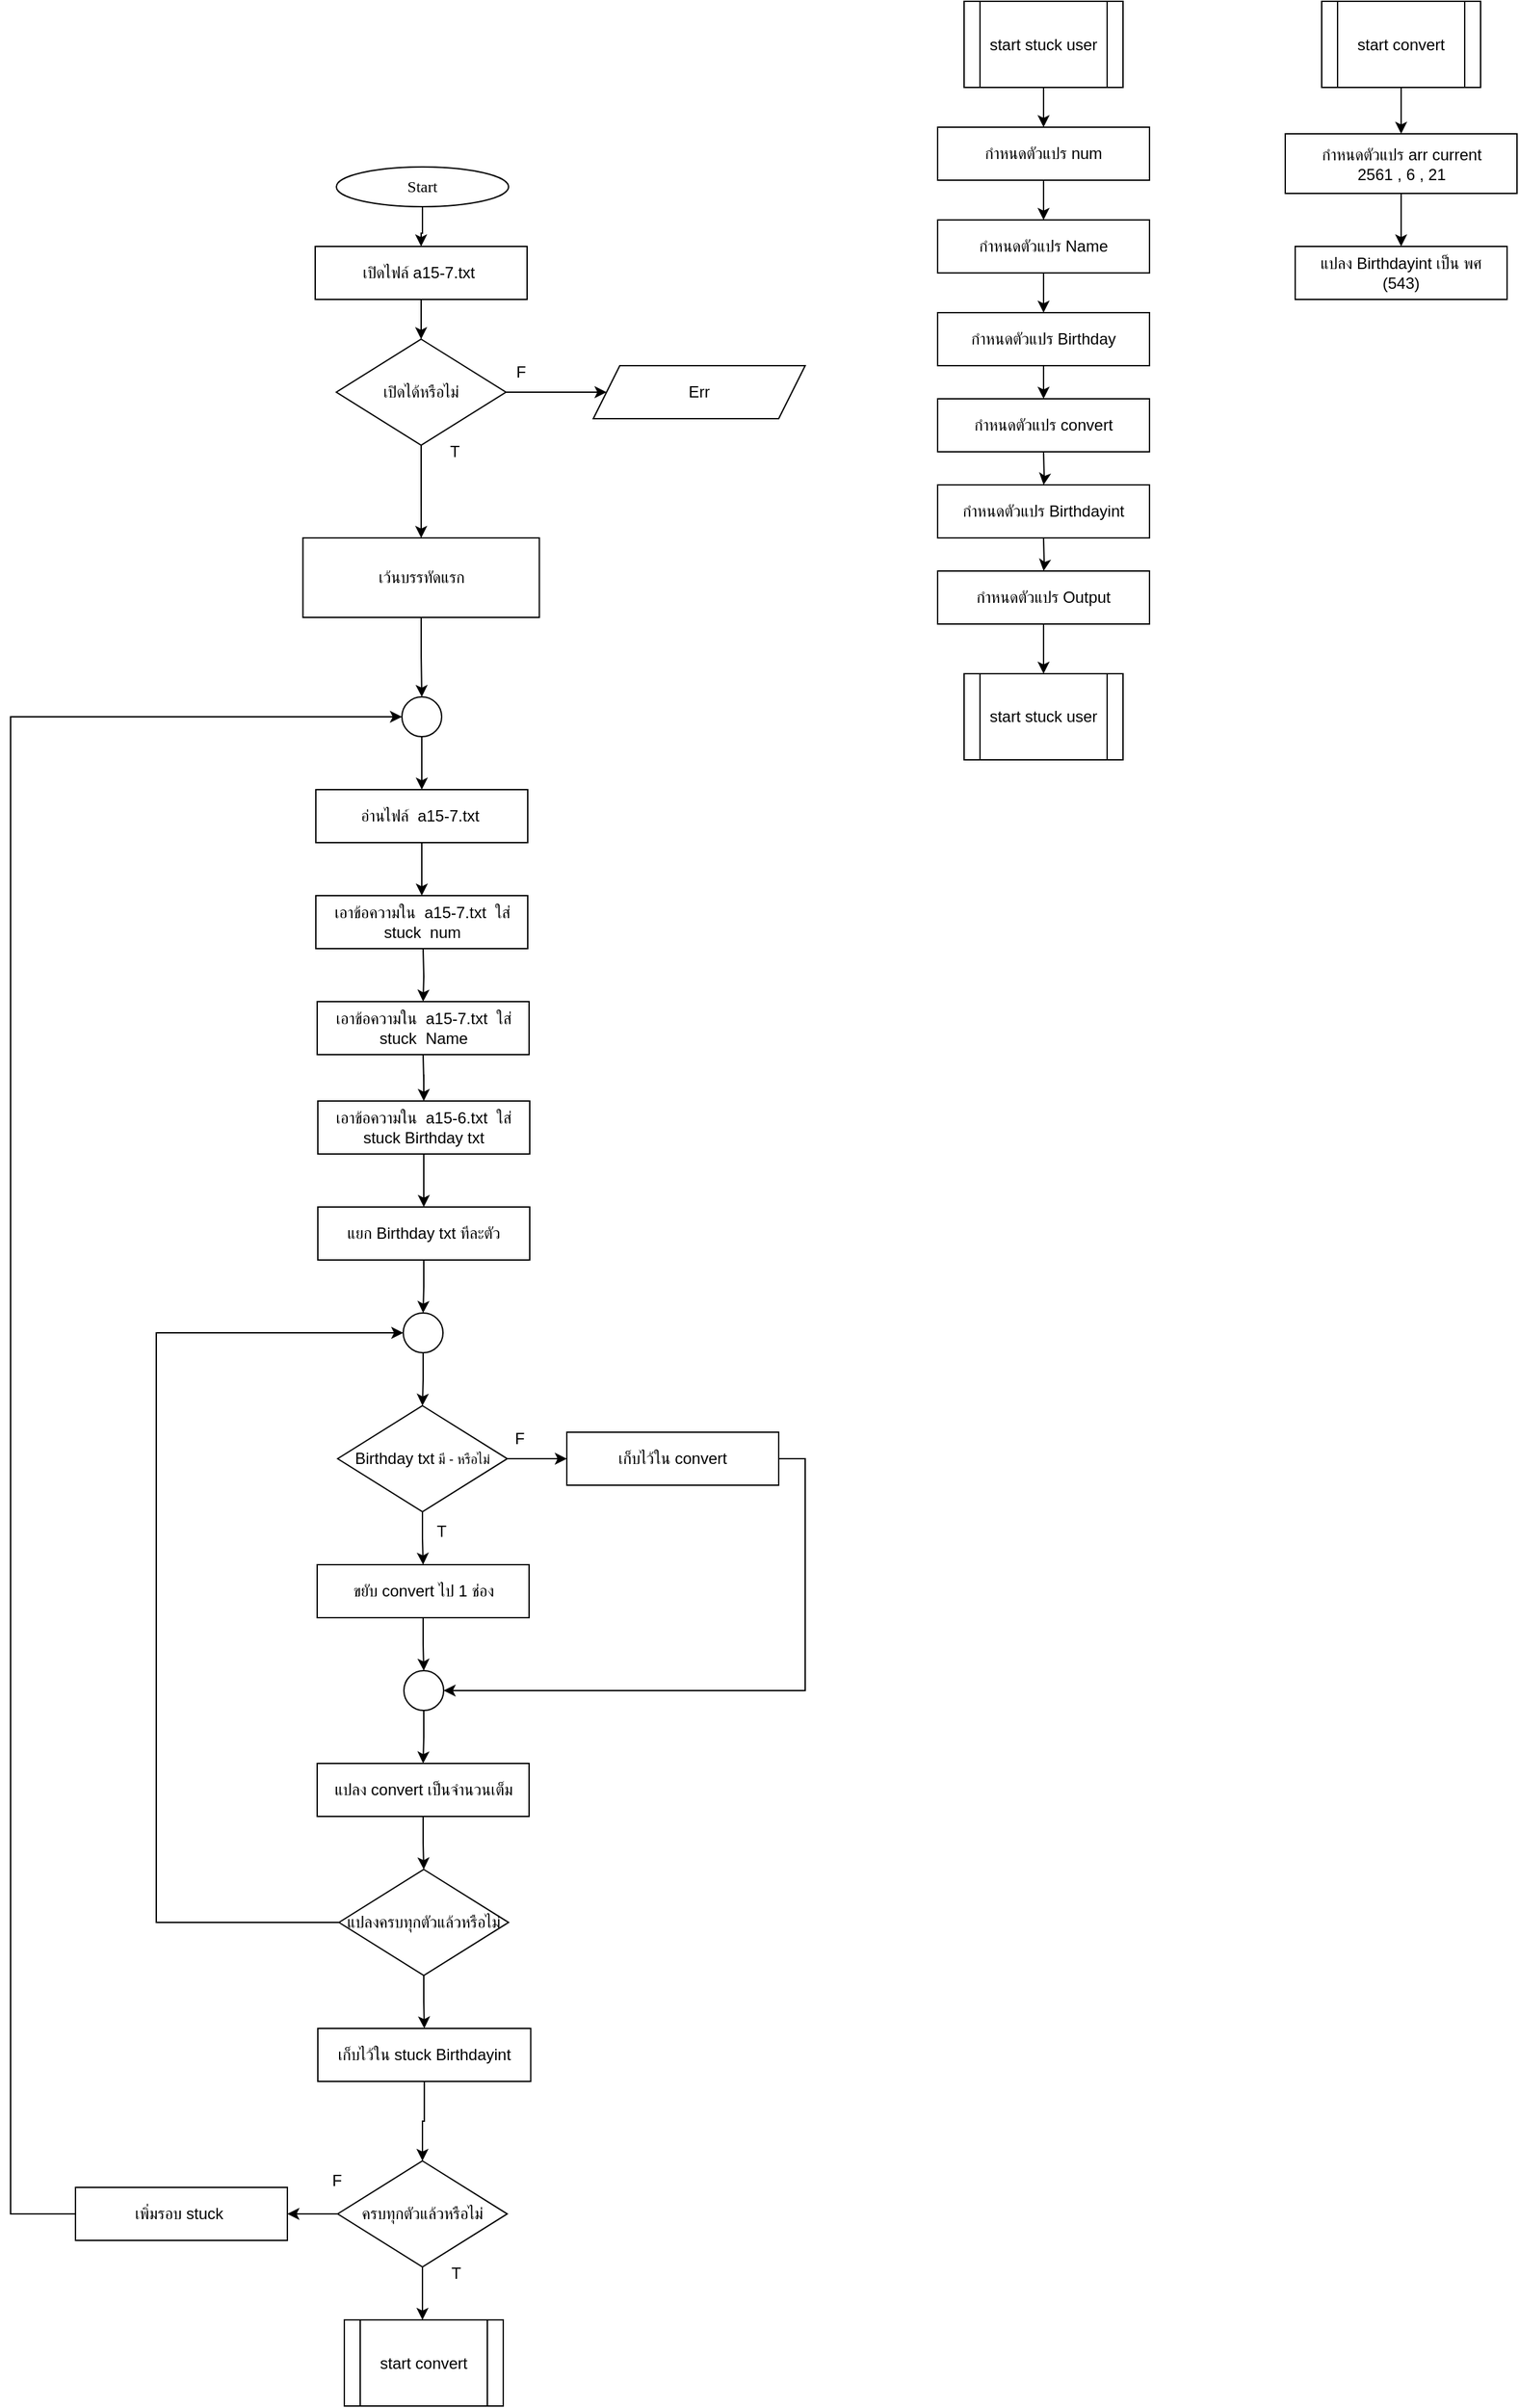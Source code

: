 <mxfile version="25.0.3">
  <diagram name="Page-1" id="mw299rPhLPCByi8XiqZ0">
    <mxGraphModel dx="1346" dy="1369" grid="1" gridSize="10" guides="1" tooltips="1" connect="1" arrows="1" fold="1" page="1" pageScale="1" pageWidth="850" pageHeight="1100" math="0" shadow="0">
      <root>
        <mxCell id="0" />
        <mxCell id="1" parent="0" />
        <mxCell id="AAZVMAnwfbZu5u0q_cqS-1" value="" style="edgeStyle=orthogonalEdgeStyle;rounded=0;orthogonalLoop=1;jettySize=auto;html=1;" parent="1" source="AAZVMAnwfbZu5u0q_cqS-2" target="AAZVMAnwfbZu5u0q_cqS-4" edge="1">
          <mxGeometry relative="1" as="geometry" />
        </mxCell>
        <mxCell id="AAZVMAnwfbZu5u0q_cqS-2" value="&lt;font data-font-src=&quot;https://fonts.googleapis.com/css?family=Sarabun&quot; face=&quot;Sarabun&quot;&gt;Start&lt;/font&gt;" style="ellipse;whiteSpace=wrap;html=1;" parent="1" vertex="1">
          <mxGeometry x="-424.0" y="-955" width="130" height="30" as="geometry" />
        </mxCell>
        <mxCell id="AAZVMAnwfbZu5u0q_cqS-3" value="" style="edgeStyle=orthogonalEdgeStyle;rounded=0;orthogonalLoop=1;jettySize=auto;html=1;" parent="1" source="AAZVMAnwfbZu5u0q_cqS-4" target="AAZVMAnwfbZu5u0q_cqS-6" edge="1">
          <mxGeometry relative="1" as="geometry" />
        </mxCell>
        <mxCell id="AAZVMAnwfbZu5u0q_cqS-4" value="เปิดไฟล์&amp;nbsp;a15-7.txt&amp;nbsp;&lt;span style=&quot;color: rgba(0, 0, 0, 0); font-family: monospace; font-size: 0px; text-align: start; text-wrap-mode: nowrap;&quot;&gt;%3CmxGraphModel%3E%3Croot%3E%3CmxCell%20id%3D%220%22%2F%3E%3CmxCell%20id%3D%221%22%20parent%3D%220%22%2F%3E%3CmxCell%20id%3D%222%22%20value%3D%22%E0%B8%81%E0%B8%B3%E0%B8%AB%E0%B8%99%E0%B8%94%E0%B8%95%E0%B8%B1%E0%B8%A7%E0%B9%81%E0%B8%9B%E0%B8%A3%20arr%22%20style%3D%22rounded%3D0%3BwhiteSpace%3Dwrap%3Bhtml%3D1%3B%22%20vertex%3D%221%22%20parent%3D%221%22%3E%3CmxGeometry%20x%3D%22-680%22%20y%3D%22-980%22%20width%3D%22160%22%20height%3D%2240%22%20as%3D%22geometry%22%2F%3E%3C%2FmxCell%3E%3C%2Froot%3E%3C%2FmxGraphModel%3E&lt;/span&gt;" style="rounded=0;whiteSpace=wrap;html=1;" parent="1" vertex="1">
          <mxGeometry x="-440" y="-895" width="160" height="40" as="geometry" />
        </mxCell>
        <mxCell id="AAZVMAnwfbZu5u0q_cqS-5" value="" style="edgeStyle=orthogonalEdgeStyle;rounded=0;orthogonalLoop=1;jettySize=auto;html=1;" parent="1" source="AAZVMAnwfbZu5u0q_cqS-6" target="AAZVMAnwfbZu5u0q_cqS-10" edge="1">
          <mxGeometry relative="1" as="geometry" />
        </mxCell>
        <mxCell id="AAZVMAnwfbZu5u0q_cqS-83" value="" style="edgeStyle=orthogonalEdgeStyle;rounded=0;orthogonalLoop=1;jettySize=auto;html=1;" parent="1" source="AAZVMAnwfbZu5u0q_cqS-6" target="AAZVMAnwfbZu5u0q_cqS-80" edge="1">
          <mxGeometry relative="1" as="geometry" />
        </mxCell>
        <mxCell id="AAZVMAnwfbZu5u0q_cqS-6" value="เปิดได้หรือไม่" style="rhombus;whiteSpace=wrap;html=1;" parent="1" vertex="1">
          <mxGeometry x="-424" y="-825" width="128" height="80" as="geometry" />
        </mxCell>
        <mxCell id="AAZVMAnwfbZu5u0q_cqS-7" value="" style="edgeStyle=orthogonalEdgeStyle;rounded=0;orthogonalLoop=1;jettySize=auto;html=1;" parent="1" source="AAZVMAnwfbZu5u0q_cqS-8" target="AAZVMAnwfbZu5u0q_cqS-16" edge="1">
          <mxGeometry relative="1" as="geometry" />
        </mxCell>
        <mxCell id="AAZVMAnwfbZu5u0q_cqS-8" value="อ่านไฟล์&amp;nbsp;&amp;nbsp;a15-7.txt&amp;nbsp;" style="rounded=0;whiteSpace=wrap;html=1;" parent="1" vertex="1">
          <mxGeometry x="-439.5" y="-485" width="160" height="40" as="geometry" />
        </mxCell>
        <mxCell id="AAZVMAnwfbZu5u0q_cqS-10" value="Err" style="rounded=0;whiteSpace=wrap;html=1;shape=parallelogram;perimeter=parallelogramPerimeter;fixedSize=1;" parent="1" vertex="1">
          <mxGeometry x="-230" y="-805" width="160" height="40" as="geometry" />
        </mxCell>
        <mxCell id="AAZVMAnwfbZu5u0q_cqS-12" value="T" style="text;html=1;align=center;verticalAlign=middle;resizable=0;points=[];autosize=1;strokeColor=none;fillColor=none;" parent="1" vertex="1">
          <mxGeometry x="-350" y="-755" width="30" height="30" as="geometry" />
        </mxCell>
        <mxCell id="AAZVMAnwfbZu5u0q_cqS-13" value="F" style="text;html=1;align=center;verticalAlign=middle;resizable=0;points=[];autosize=1;strokeColor=none;fillColor=none;" parent="1" vertex="1">
          <mxGeometry x="-300" y="-815" width="30" height="30" as="geometry" />
        </mxCell>
        <mxCell id="AAZVMAnwfbZu5u0q_cqS-14" value="" style="edgeStyle=orthogonalEdgeStyle;rounded=0;orthogonalLoop=1;jettySize=auto;html=1;" parent="1" source="AAZVMAnwfbZu5u0q_cqS-15" target="AAZVMAnwfbZu5u0q_cqS-8" edge="1">
          <mxGeometry relative="1" as="geometry" />
        </mxCell>
        <mxCell id="AAZVMAnwfbZu5u0q_cqS-15" value="" style="ellipse;whiteSpace=wrap;html=1;aspect=fixed;" parent="1" vertex="1">
          <mxGeometry x="-374.5" y="-555" width="30" height="30" as="geometry" />
        </mxCell>
        <mxCell id="AAZVMAnwfbZu5u0q_cqS-16" value="เอาข้อความใน&amp;nbsp;&amp;nbsp;a15-7.txt&amp;nbsp; ใส่ stuck&amp;nbsp; num" style="rounded=0;whiteSpace=wrap;html=1;" parent="1" vertex="1">
          <mxGeometry x="-439.5" y="-405" width="160" height="40" as="geometry" />
        </mxCell>
        <mxCell id="AAZVMAnwfbZu5u0q_cqS-17" value="" style="edgeStyle=orthogonalEdgeStyle;rounded=0;orthogonalLoop=1;jettySize=auto;html=1;" parent="1" target="AAZVMAnwfbZu5u0q_cqS-18" edge="1">
          <mxGeometry relative="1" as="geometry">
            <mxPoint x="-358.5" y="-365" as="sourcePoint" />
          </mxGeometry>
        </mxCell>
        <mxCell id="AAZVMAnwfbZu5u0q_cqS-18" value="เอาข้อความใน&amp;nbsp;&amp;nbsp;a15-7.txt&amp;nbsp; ใส่ stuck&amp;nbsp; Name" style="rounded=0;whiteSpace=wrap;html=1;" parent="1" vertex="1">
          <mxGeometry x="-438.5" y="-325" width="160" height="40" as="geometry" />
        </mxCell>
        <mxCell id="AAZVMAnwfbZu5u0q_cqS-19" value="" style="edgeStyle=orthogonalEdgeStyle;rounded=0;orthogonalLoop=1;jettySize=auto;html=1;" parent="1" target="AAZVMAnwfbZu5u0q_cqS-20" edge="1">
          <mxGeometry relative="1" as="geometry">
            <mxPoint x="-358.5" y="-285" as="sourcePoint" />
          </mxGeometry>
        </mxCell>
        <mxCell id="AAZVMAnwfbZu5u0q_cqS-85" value="" style="edgeStyle=orthogonalEdgeStyle;rounded=0;orthogonalLoop=1;jettySize=auto;html=1;" parent="1" source="AAZVMAnwfbZu5u0q_cqS-20" target="AAZVMAnwfbZu5u0q_cqS-84" edge="1">
          <mxGeometry relative="1" as="geometry" />
        </mxCell>
        <mxCell id="AAZVMAnwfbZu5u0q_cqS-20" value="เอาข้อความใน&amp;nbsp;&amp;nbsp;a15-6.txt&amp;nbsp; ใส่ stuck&amp;nbsp;Birthday txt" style="rounded=0;whiteSpace=wrap;html=1;" parent="1" vertex="1">
          <mxGeometry x="-438" y="-250" width="160" height="40" as="geometry" />
        </mxCell>
        <mxCell id="AAZVMAnwfbZu5u0q_cqS-24" value="" style="edgeStyle=orthogonalEdgeStyle;rounded=0;orthogonalLoop=1;jettySize=auto;html=1;" parent="1" source="AAZVMAnwfbZu5u0q_cqS-26" target="AAZVMAnwfbZu5u0q_cqS-32" edge="1">
          <mxGeometry relative="1" as="geometry" />
        </mxCell>
        <mxCell id="AAZVMAnwfbZu5u0q_cqS-25" style="edgeStyle=orthogonalEdgeStyle;rounded=0;orthogonalLoop=1;jettySize=auto;html=1;entryX=0.5;entryY=0;entryDx=0;entryDy=0;" parent="1" source="AAZVMAnwfbZu5u0q_cqS-26" edge="1">
          <mxGeometry relative="1" as="geometry">
            <mxPoint x="-359" y="670" as="targetPoint" />
          </mxGeometry>
        </mxCell>
        <mxCell id="AAZVMAnwfbZu5u0q_cqS-26" value="ครบทุกตัวแล้วหรือไม่" style="rhombus;whiteSpace=wrap;html=1;" parent="1" vertex="1">
          <mxGeometry x="-423" y="550" width="128" height="80" as="geometry" />
        </mxCell>
        <mxCell id="AAZVMAnwfbZu5u0q_cqS-115" style="edgeStyle=orthogonalEdgeStyle;rounded=0;orthogonalLoop=1;jettySize=auto;html=1;entryX=0;entryY=0.5;entryDx=0;entryDy=0;" parent="1" source="AAZVMAnwfbZu5u0q_cqS-32" target="AAZVMAnwfbZu5u0q_cqS-15" edge="1">
          <mxGeometry relative="1" as="geometry">
            <Array as="points">
              <mxPoint x="-670" y="590" />
              <mxPoint x="-670" y="-540" />
            </Array>
          </mxGeometry>
        </mxCell>
        <mxCell id="AAZVMAnwfbZu5u0q_cqS-32" value="เพิ่มรอบ stuck&amp;nbsp;" style="rounded=0;whiteSpace=wrap;html=1;" parent="1" vertex="1">
          <mxGeometry x="-621" y="570" width="160" height="40" as="geometry" />
        </mxCell>
        <mxCell id="AAZVMAnwfbZu5u0q_cqS-33" value="T" style="text;html=1;align=center;verticalAlign=middle;resizable=0;points=[];autosize=1;strokeColor=none;fillColor=none;" parent="1" vertex="1">
          <mxGeometry x="-349" y="620" width="30" height="30" as="geometry" />
        </mxCell>
        <mxCell id="AAZVMAnwfbZu5u0q_cqS-34" value="F" style="text;html=1;align=center;verticalAlign=middle;resizable=0;points=[];autosize=1;strokeColor=none;fillColor=none;" parent="1" vertex="1">
          <mxGeometry x="-439" y="550" width="30" height="30" as="geometry" />
        </mxCell>
        <mxCell id="AAZVMAnwfbZu5u0q_cqS-61" value="" style="edgeStyle=orthogonalEdgeStyle;rounded=0;orthogonalLoop=1;jettySize=auto;html=1;" parent="1" source="AAZVMAnwfbZu5u0q_cqS-62" target="AAZVMAnwfbZu5u0q_cqS-64" edge="1">
          <mxGeometry relative="1" as="geometry" />
        </mxCell>
        <mxCell id="AAZVMAnwfbZu5u0q_cqS-62" value="start stuck user" style="shape=process;whiteSpace=wrap;html=1;backgroundOutline=1;" parent="1" vertex="1">
          <mxGeometry x="50" y="-1080" width="120" height="65" as="geometry" />
        </mxCell>
        <mxCell id="AAZVMAnwfbZu5u0q_cqS-63" value="" style="edgeStyle=orthogonalEdgeStyle;rounded=0;orthogonalLoop=1;jettySize=auto;html=1;" parent="1" source="AAZVMAnwfbZu5u0q_cqS-64" target="AAZVMAnwfbZu5u0q_cqS-66" edge="1">
          <mxGeometry relative="1" as="geometry" />
        </mxCell>
        <mxCell id="AAZVMAnwfbZu5u0q_cqS-64" value="กำหนดตัวแปร num" style="rounded=0;whiteSpace=wrap;html=1;" parent="1" vertex="1">
          <mxGeometry x="30" y="-985" width="160" height="40" as="geometry" />
        </mxCell>
        <mxCell id="AAZVMAnwfbZu5u0q_cqS-65" value="" style="edgeStyle=orthogonalEdgeStyle;rounded=0;orthogonalLoop=1;jettySize=auto;html=1;" parent="1" source="AAZVMAnwfbZu5u0q_cqS-66" target="AAZVMAnwfbZu5u0q_cqS-69" edge="1">
          <mxGeometry relative="1" as="geometry" />
        </mxCell>
        <mxCell id="AAZVMAnwfbZu5u0q_cqS-66" value="กำหนดตัวแปร Name" style="rounded=0;whiteSpace=wrap;html=1;" parent="1" vertex="1">
          <mxGeometry x="30" y="-915" width="160" height="40" as="geometry" />
        </mxCell>
        <mxCell id="AAZVMAnwfbZu5u0q_cqS-68" value="" style="edgeStyle=orthogonalEdgeStyle;rounded=0;orthogonalLoop=1;jettySize=auto;html=1;" parent="1" source="AAZVMAnwfbZu5u0q_cqS-69" target="AAZVMAnwfbZu5u0q_cqS-73" edge="1">
          <mxGeometry relative="1" as="geometry" />
        </mxCell>
        <mxCell id="AAZVMAnwfbZu5u0q_cqS-69" value="กำหนดตัวแปร Birthday" style="rounded=0;whiteSpace=wrap;html=1;" parent="1" vertex="1">
          <mxGeometry x="30" y="-845" width="160" height="40" as="geometry" />
        </mxCell>
        <mxCell id="AAZVMAnwfbZu5u0q_cqS-73" value="กำหนดตัวแปร convert" style="rounded=0;whiteSpace=wrap;html=1;" parent="1" vertex="1">
          <mxGeometry x="30" y="-780" width="160" height="40" as="geometry" />
        </mxCell>
        <mxCell id="AAZVMAnwfbZu5u0q_cqS-74" value="" style="edgeStyle=orthogonalEdgeStyle;rounded=0;orthogonalLoop=1;jettySize=auto;html=1;" parent="1" target="AAZVMAnwfbZu5u0q_cqS-75" edge="1">
          <mxGeometry relative="1" as="geometry">
            <mxPoint x="110" y="-740" as="sourcePoint" />
          </mxGeometry>
        </mxCell>
        <mxCell id="AAZVMAnwfbZu5u0q_cqS-75" value="กำหนดตัวแปร Birthdayint" style="rounded=0;whiteSpace=wrap;html=1;" parent="1" vertex="1">
          <mxGeometry x="30" y="-715" width="160" height="40" as="geometry" />
        </mxCell>
        <mxCell id="AAZVMAnwfbZu5u0q_cqS-79" value="" style="edgeStyle=orthogonalEdgeStyle;rounded=0;orthogonalLoop=1;jettySize=auto;html=1;" parent="1" source="AAZVMAnwfbZu5u0q_cqS-76" target="AAZVMAnwfbZu5u0q_cqS-78" edge="1">
          <mxGeometry relative="1" as="geometry" />
        </mxCell>
        <mxCell id="AAZVMAnwfbZu5u0q_cqS-76" value="กำหนดตัวแปร Output" style="rounded=0;whiteSpace=wrap;html=1;" parent="1" vertex="1">
          <mxGeometry x="30" y="-650" width="160" height="40" as="geometry" />
        </mxCell>
        <mxCell id="AAZVMAnwfbZu5u0q_cqS-77" value="" style="edgeStyle=orthogonalEdgeStyle;rounded=0;orthogonalLoop=1;jettySize=auto;html=1;" parent="1" target="AAZVMAnwfbZu5u0q_cqS-76" edge="1">
          <mxGeometry relative="1" as="geometry">
            <mxPoint x="110" y="-675" as="sourcePoint" />
          </mxGeometry>
        </mxCell>
        <mxCell id="AAZVMAnwfbZu5u0q_cqS-78" value="start stuck user" style="shape=process;whiteSpace=wrap;html=1;backgroundOutline=1;" parent="1" vertex="1">
          <mxGeometry x="50" y="-572.5" width="120" height="65" as="geometry" />
        </mxCell>
        <mxCell id="AAZVMAnwfbZu5u0q_cqS-81" value="" style="edgeStyle=orthogonalEdgeStyle;rounded=0;orthogonalLoop=1;jettySize=auto;html=1;" parent="1" source="AAZVMAnwfbZu5u0q_cqS-80" target="AAZVMAnwfbZu5u0q_cqS-15" edge="1">
          <mxGeometry relative="1" as="geometry" />
        </mxCell>
        <mxCell id="AAZVMAnwfbZu5u0q_cqS-80" value="เว้นบรรทัดแรก" style="rounded=0;whiteSpace=wrap;html=1;" parent="1" vertex="1">
          <mxGeometry x="-449.25" y="-675" width="178.5" height="60" as="geometry" />
        </mxCell>
        <mxCell id="AAZVMAnwfbZu5u0q_cqS-114" value="" style="edgeStyle=orthogonalEdgeStyle;rounded=0;orthogonalLoop=1;jettySize=auto;html=1;" parent="1" source="AAZVMAnwfbZu5u0q_cqS-84" target="AAZVMAnwfbZu5u0q_cqS-109" edge="1">
          <mxGeometry relative="1" as="geometry" />
        </mxCell>
        <mxCell id="AAZVMAnwfbZu5u0q_cqS-84" value="แยก Birthday txt ทีละตัว" style="rounded=0;whiteSpace=wrap;html=1;" parent="1" vertex="1">
          <mxGeometry x="-438" y="-170" width="160" height="40" as="geometry" />
        </mxCell>
        <mxCell id="AAZVMAnwfbZu5u0q_cqS-89" value="" style="edgeStyle=orthogonalEdgeStyle;rounded=0;orthogonalLoop=1;jettySize=auto;html=1;" parent="1" source="AAZVMAnwfbZu5u0q_cqS-86" target="AAZVMAnwfbZu5u0q_cqS-88" edge="1">
          <mxGeometry relative="1" as="geometry" />
        </mxCell>
        <mxCell id="AAZVMAnwfbZu5u0q_cqS-91" value="" style="edgeStyle=orthogonalEdgeStyle;rounded=0;orthogonalLoop=1;jettySize=auto;html=1;" parent="1" source="AAZVMAnwfbZu5u0q_cqS-86" target="AAZVMAnwfbZu5u0q_cqS-90" edge="1">
          <mxGeometry relative="1" as="geometry" />
        </mxCell>
        <mxCell id="AAZVMAnwfbZu5u0q_cqS-86" value="Birthday txt&lt;span style=&quot;font-size: 10px;&quot;&gt;&amp;nbsp;มี - หรือไม่&lt;/span&gt;" style="rhombus;whiteSpace=wrap;html=1;" parent="1" vertex="1">
          <mxGeometry x="-423" y="-20" width="128" height="80" as="geometry" />
        </mxCell>
        <mxCell id="AAZVMAnwfbZu5u0q_cqS-97" style="edgeStyle=orthogonalEdgeStyle;rounded=0;orthogonalLoop=1;jettySize=auto;html=1;entryX=1;entryY=0.5;entryDx=0;entryDy=0;" parent="1" source="AAZVMAnwfbZu5u0q_cqS-88" target="AAZVMAnwfbZu5u0q_cqS-94" edge="1">
          <mxGeometry relative="1" as="geometry">
            <Array as="points">
              <mxPoint x="-70" y="20" />
              <mxPoint x="-70" y="195" />
            </Array>
          </mxGeometry>
        </mxCell>
        <mxCell id="AAZVMAnwfbZu5u0q_cqS-88" value="เก็บไว้ใน convert" style="rounded=0;whiteSpace=wrap;html=1;" parent="1" vertex="1">
          <mxGeometry x="-250" width="160" height="40" as="geometry" />
        </mxCell>
        <mxCell id="AAZVMAnwfbZu5u0q_cqS-95" value="" style="edgeStyle=orthogonalEdgeStyle;rounded=0;orthogonalLoop=1;jettySize=auto;html=1;" parent="1" source="AAZVMAnwfbZu5u0q_cqS-90" target="AAZVMAnwfbZu5u0q_cqS-94" edge="1">
          <mxGeometry relative="1" as="geometry" />
        </mxCell>
        <mxCell id="AAZVMAnwfbZu5u0q_cqS-90" value="ขยับ convert ไป 1 ช่อง" style="rounded=0;whiteSpace=wrap;html=1;" parent="1" vertex="1">
          <mxGeometry x="-438.5" y="100" width="160" height="40" as="geometry" />
        </mxCell>
        <mxCell id="AAZVMAnwfbZu5u0q_cqS-106" value="" style="edgeStyle=orthogonalEdgeStyle;rounded=0;orthogonalLoop=1;jettySize=auto;html=1;" parent="1" source="AAZVMAnwfbZu5u0q_cqS-92" target="AAZVMAnwfbZu5u0q_cqS-105" edge="1">
          <mxGeometry relative="1" as="geometry" />
        </mxCell>
        <mxCell id="AAZVMAnwfbZu5u0q_cqS-92" value="แปลง convert เป็นจำนวนเต็ม" style="rounded=0;whiteSpace=wrap;html=1;" parent="1" vertex="1">
          <mxGeometry x="-438.5" y="250" width="160" height="40" as="geometry" />
        </mxCell>
        <mxCell id="AAZVMAnwfbZu5u0q_cqS-96" value="" style="edgeStyle=orthogonalEdgeStyle;rounded=0;orthogonalLoop=1;jettySize=auto;html=1;" parent="1" source="AAZVMAnwfbZu5u0q_cqS-94" target="AAZVMAnwfbZu5u0q_cqS-92" edge="1">
          <mxGeometry relative="1" as="geometry" />
        </mxCell>
        <mxCell id="AAZVMAnwfbZu5u0q_cqS-94" value="" style="ellipse;whiteSpace=wrap;html=1;aspect=fixed;" parent="1" vertex="1">
          <mxGeometry x="-373" y="180" width="30" height="30" as="geometry" />
        </mxCell>
        <mxCell id="AAZVMAnwfbZu5u0q_cqS-100" value="" style="edgeStyle=orthogonalEdgeStyle;rounded=0;orthogonalLoop=1;jettySize=auto;html=1;" parent="1" source="AAZVMAnwfbZu5u0q_cqS-98" target="AAZVMAnwfbZu5u0q_cqS-26" edge="1">
          <mxGeometry relative="1" as="geometry" />
        </mxCell>
        <mxCell id="AAZVMAnwfbZu5u0q_cqS-98" value="เก็บไว้ใน stuck Birthdayint" style="rounded=0;whiteSpace=wrap;html=1;" parent="1" vertex="1">
          <mxGeometry x="-438" y="450" width="160.75" height="40" as="geometry" />
        </mxCell>
        <mxCell id="AAZVMAnwfbZu5u0q_cqS-101" value="T" style="text;html=1;align=center;verticalAlign=middle;resizable=0;points=[];autosize=1;strokeColor=none;fillColor=none;" parent="1" vertex="1">
          <mxGeometry x="-360" y="60" width="30" height="30" as="geometry" />
        </mxCell>
        <mxCell id="AAZVMAnwfbZu5u0q_cqS-102" value="F" style="text;html=1;align=center;verticalAlign=middle;resizable=0;points=[];autosize=1;strokeColor=none;fillColor=none;" parent="1" vertex="1">
          <mxGeometry x="-300.75" y="-10" width="30" height="30" as="geometry" />
        </mxCell>
        <mxCell id="AAZVMAnwfbZu5u0q_cqS-107" value="" style="edgeStyle=orthogonalEdgeStyle;rounded=0;orthogonalLoop=1;jettySize=auto;html=1;" parent="1" source="AAZVMAnwfbZu5u0q_cqS-105" target="AAZVMAnwfbZu5u0q_cqS-98" edge="1">
          <mxGeometry relative="1" as="geometry" />
        </mxCell>
        <mxCell id="AAZVMAnwfbZu5u0q_cqS-108" style="edgeStyle=orthogonalEdgeStyle;rounded=0;orthogonalLoop=1;jettySize=auto;html=1;entryX=0;entryY=0.5;entryDx=0;entryDy=0;" parent="1" source="AAZVMAnwfbZu5u0q_cqS-105" target="AAZVMAnwfbZu5u0q_cqS-109" edge="1">
          <mxGeometry relative="1" as="geometry">
            <mxPoint x="-570.5" y="30" as="targetPoint" />
            <Array as="points">
              <mxPoint x="-560" y="370" />
              <mxPoint x="-560" y="-75" />
            </Array>
          </mxGeometry>
        </mxCell>
        <mxCell id="AAZVMAnwfbZu5u0q_cqS-105" value="แปลงครบทุกตัวแล้วหรือไม่" style="rhombus;whiteSpace=wrap;html=1;" parent="1" vertex="1">
          <mxGeometry x="-422" y="330" width="128" height="80" as="geometry" />
        </mxCell>
        <mxCell id="AAZVMAnwfbZu5u0q_cqS-111" style="edgeStyle=orthogonalEdgeStyle;rounded=0;orthogonalLoop=1;jettySize=auto;html=1;entryX=0.5;entryY=0;entryDx=0;entryDy=0;" parent="1" source="AAZVMAnwfbZu5u0q_cqS-109" target="AAZVMAnwfbZu5u0q_cqS-86" edge="1">
          <mxGeometry relative="1" as="geometry" />
        </mxCell>
        <mxCell id="AAZVMAnwfbZu5u0q_cqS-109" value="" style="ellipse;whiteSpace=wrap;html=1;aspect=fixed;" parent="1" vertex="1">
          <mxGeometry x="-373.5" y="-90" width="30" height="30" as="geometry" />
        </mxCell>
        <mxCell id="AAZVMAnwfbZu5u0q_cqS-121" value="" style="edgeStyle=orthogonalEdgeStyle;rounded=0;orthogonalLoop=1;jettySize=auto;html=1;" parent="1" source="AAZVMAnwfbZu5u0q_cqS-116" target="AAZVMAnwfbZu5u0q_cqS-120" edge="1">
          <mxGeometry relative="1" as="geometry" />
        </mxCell>
        <mxCell id="AAZVMAnwfbZu5u0q_cqS-116" value="start convert" style="shape=process;whiteSpace=wrap;html=1;backgroundOutline=1;" parent="1" vertex="1">
          <mxGeometry x="320" y="-1080" width="120" height="65" as="geometry" />
        </mxCell>
        <mxCell id="AAZVMAnwfbZu5u0q_cqS-117" value="start convert" style="shape=process;whiteSpace=wrap;html=1;backgroundOutline=1;" parent="1" vertex="1">
          <mxGeometry x="-418" y="670" width="120" height="65" as="geometry" />
        </mxCell>
        <mxCell id="AAZVMAnwfbZu5u0q_cqS-118" value="แปลง Birthdayint เป็น พศ&lt;div&gt;(543)&lt;/div&gt;" style="rounded=0;whiteSpace=wrap;html=1;" parent="1" vertex="1">
          <mxGeometry x="300" y="-895" width="160" height="40" as="geometry" />
        </mxCell>
        <mxCell id="0AfvxG6xlVX3FID8-RaT-1" value="" style="edgeStyle=orthogonalEdgeStyle;rounded=0;orthogonalLoop=1;jettySize=auto;html=1;" edge="1" parent="1" source="AAZVMAnwfbZu5u0q_cqS-120" target="AAZVMAnwfbZu5u0q_cqS-118">
          <mxGeometry relative="1" as="geometry" />
        </mxCell>
        <mxCell id="AAZVMAnwfbZu5u0q_cqS-120" value="กำหนดตัวแปร arr&amp;nbsp;current&lt;div&gt;2561 , 6 , 21&lt;/div&gt;" style="rounded=0;whiteSpace=wrap;html=1;" parent="1" vertex="1">
          <mxGeometry x="292.5" y="-980" width="175" height="45" as="geometry" />
        </mxCell>
      </root>
    </mxGraphModel>
  </diagram>
</mxfile>
